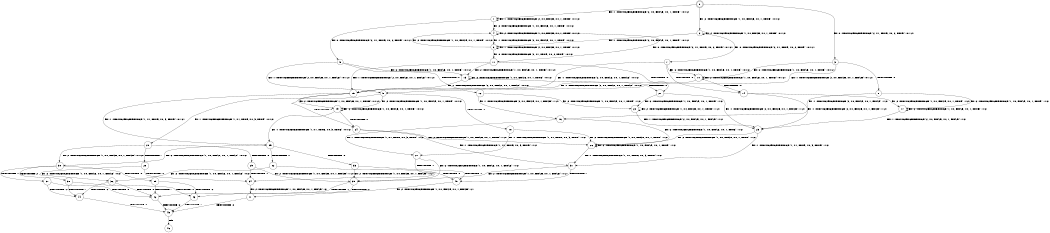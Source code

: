 digraph BCG {
size = "7, 10.5";
center = TRUE;
node [shape = circle];
0 [peripheries = 2];
0 -> 1 [label = "EX !1 !ATOMIC_EXCH_BRANCH (2, +0, FALSE, +0, 1, TRUE) !:0:1:2:"];
0 -> 2 [label = "EX !2 !ATOMIC_EXCH_BRANCH (1, +0, FALSE, +0, 1, TRUE) !:0:1:2:"];
0 -> 3 [label = "EX !0 !ATOMIC_EXCH_BRANCH (2, +1, TRUE, +0, 2, TRUE) !:0:1:2:"];
1 -> 4 [label = "EX !2 !ATOMIC_EXCH_BRANCH (1, +0, FALSE, +0, 1, TRUE) !:0:1:2:"];
1 -> 5 [label = "EX !0 !ATOMIC_EXCH_BRANCH (2, +1, TRUE, +0, 2, TRUE) !:0:1:2:"];
1 -> 1 [label = "EX !1 !ATOMIC_EXCH_BRANCH (2, +0, FALSE, +0, 1, TRUE) !:0:1:2:"];
2 -> 6 [label = "EX !1 !ATOMIC_EXCH_BRANCH (2, +0, FALSE, +0, 1, TRUE) !:0:1:2:"];
2 -> 7 [label = "EX !0 !ATOMIC_EXCH_BRANCH (2, +1, TRUE, +0, 2, TRUE) !:0:1:2:"];
2 -> 2 [label = "EX !2 !ATOMIC_EXCH_BRANCH (1, +0, FALSE, +0, 1, TRUE) !:0:1:2:"];
3 -> 8 [label = "TERMINATE !0"];
3 -> 9 [label = "EX !1 !ATOMIC_EXCH_BRANCH (2, +0, FALSE, +0, 1, FALSE) !:0:1:2:"];
3 -> 10 [label = "EX !2 !ATOMIC_EXCH_BRANCH (1, +0, FALSE, +0, 1, TRUE) !:0:1:2:"];
4 -> 11 [label = "EX !0 !ATOMIC_EXCH_BRANCH (2, +1, TRUE, +0, 2, TRUE) !:0:1:2:"];
4 -> 4 [label = "EX !2 !ATOMIC_EXCH_BRANCH (1, +0, FALSE, +0, 1, TRUE) !:0:1:2:"];
4 -> 6 [label = "EX !1 !ATOMIC_EXCH_BRANCH (2, +0, FALSE, +0, 1, TRUE) !:0:1:2:"];
5 -> 12 [label = "TERMINATE !0"];
5 -> 13 [label = "EX !2 !ATOMIC_EXCH_BRANCH (1, +0, FALSE, +0, 1, TRUE) !:0:1:2:"];
5 -> 9 [label = "EX !1 !ATOMIC_EXCH_BRANCH (2, +0, FALSE, +0, 1, FALSE) !:0:1:2:"];
6 -> 11 [label = "EX !0 !ATOMIC_EXCH_BRANCH (2, +1, TRUE, +0, 2, TRUE) !:0:1:2:"];
6 -> 4 [label = "EX !2 !ATOMIC_EXCH_BRANCH (1, +0, FALSE, +0, 1, TRUE) !:0:1:2:"];
6 -> 6 [label = "EX !1 !ATOMIC_EXCH_BRANCH (2, +0, FALSE, +0, 1, TRUE) !:0:1:2:"];
7 -> 14 [label = "TERMINATE !0"];
7 -> 15 [label = "EX !1 !ATOMIC_EXCH_BRANCH (2, +0, FALSE, +0, 1, FALSE) !:0:1:2:"];
7 -> 10 [label = "EX !2 !ATOMIC_EXCH_BRANCH (1, +0, FALSE, +0, 1, TRUE) !:0:1:2:"];
8 -> 16 [label = "EX !1 !ATOMIC_EXCH_BRANCH (2, +0, FALSE, +0, 1, FALSE) !:1:2:"];
8 -> 17 [label = "EX !2 !ATOMIC_EXCH_BRANCH (1, +0, FALSE, +0, 1, TRUE) !:1:2:"];
9 -> 18 [label = "TERMINATE !0"];
9 -> 19 [label = "EX !2 !ATOMIC_EXCH_BRANCH (1, +0, FALSE, +0, 1, TRUE) !:0:1:2:"];
9 -> 20 [label = "EX !1 !ATOMIC_EXCH_BRANCH (1, +1, TRUE, +0, 3, TRUE) !:0:1:2:"];
10 -> 14 [label = "TERMINATE !0"];
10 -> 15 [label = "EX !1 !ATOMIC_EXCH_BRANCH (2, +0, FALSE, +0, 1, FALSE) !:0:1:2:"];
10 -> 10 [label = "EX !2 !ATOMIC_EXCH_BRANCH (1, +0, FALSE, +0, 1, TRUE) !:0:1:2:"];
11 -> 21 [label = "TERMINATE !0"];
11 -> 13 [label = "EX !2 !ATOMIC_EXCH_BRANCH (1, +0, FALSE, +0, 1, TRUE) !:0:1:2:"];
11 -> 15 [label = "EX !1 !ATOMIC_EXCH_BRANCH (2, +0, FALSE, +0, 1, FALSE) !:0:1:2:"];
12 -> 22 [label = "EX !2 !ATOMIC_EXCH_BRANCH (1, +0, FALSE, +0, 1, TRUE) !:1:2:"];
12 -> 16 [label = "EX !1 !ATOMIC_EXCH_BRANCH (2, +0, FALSE, +0, 1, FALSE) !:1:2:"];
13 -> 21 [label = "TERMINATE !0"];
13 -> 13 [label = "EX !2 !ATOMIC_EXCH_BRANCH (1, +0, FALSE, +0, 1, TRUE) !:0:1:2:"];
13 -> 15 [label = "EX !1 !ATOMIC_EXCH_BRANCH (2, +0, FALSE, +0, 1, FALSE) !:0:1:2:"];
14 -> 23 [label = "EX !1 !ATOMIC_EXCH_BRANCH (2, +0, FALSE, +0, 1, FALSE) !:1:2:"];
14 -> 17 [label = "EX !2 !ATOMIC_EXCH_BRANCH (1, +0, FALSE, +0, 1, TRUE) !:1:2:"];
15 -> 24 [label = "TERMINATE !0"];
15 -> 19 [label = "EX !2 !ATOMIC_EXCH_BRANCH (1, +0, FALSE, +0, 1, TRUE) !:0:1:2:"];
15 -> 25 [label = "EX !1 !ATOMIC_EXCH_BRANCH (1, +1, TRUE, +0, 3, TRUE) !:0:1:2:"];
16 -> 26 [label = "EX !2 !ATOMIC_EXCH_BRANCH (1, +0, FALSE, +0, 1, TRUE) !:1:2:"];
16 -> 27 [label = "EX !1 !ATOMIC_EXCH_BRANCH (1, +1, TRUE, +0, 3, TRUE) !:1:2:"];
17 -> 23 [label = "EX !1 !ATOMIC_EXCH_BRANCH (2, +0, FALSE, +0, 1, FALSE) !:1:2:"];
17 -> 17 [label = "EX !2 !ATOMIC_EXCH_BRANCH (1, +0, FALSE, +0, 1, TRUE) !:1:2:"];
18 -> 26 [label = "EX !2 !ATOMIC_EXCH_BRANCH (1, +0, FALSE, +0, 1, TRUE) !:1:2:"];
18 -> 27 [label = "EX !1 !ATOMIC_EXCH_BRANCH (1, +1, TRUE, +0, 3, TRUE) !:1:2:"];
19 -> 24 [label = "TERMINATE !0"];
19 -> 19 [label = "EX !2 !ATOMIC_EXCH_BRANCH (1, +0, FALSE, +0, 1, TRUE) !:0:1:2:"];
19 -> 25 [label = "EX !1 !ATOMIC_EXCH_BRANCH (1, +1, TRUE, +0, 3, TRUE) !:0:1:2:"];
20 -> 28 [label = "TERMINATE !1"];
20 -> 29 [label = "TERMINATE !0"];
20 -> 30 [label = "EX !2 !ATOMIC_EXCH_BRANCH (1, +0, FALSE, +0, 1, FALSE) !:0:1:2:"];
21 -> 22 [label = "EX !2 !ATOMIC_EXCH_BRANCH (1, +0, FALSE, +0, 1, TRUE) !:1:2:"];
21 -> 23 [label = "EX !1 !ATOMIC_EXCH_BRANCH (2, +0, FALSE, +0, 1, FALSE) !:1:2:"];
22 -> 22 [label = "EX !2 !ATOMIC_EXCH_BRANCH (1, +0, FALSE, +0, 1, TRUE) !:1:2:"];
22 -> 23 [label = "EX !1 !ATOMIC_EXCH_BRANCH (2, +0, FALSE, +0, 1, FALSE) !:1:2:"];
23 -> 26 [label = "EX !2 !ATOMIC_EXCH_BRANCH (1, +0, FALSE, +0, 1, TRUE) !:1:2:"];
23 -> 31 [label = "EX !1 !ATOMIC_EXCH_BRANCH (1, +1, TRUE, +0, 3, TRUE) !:1:2:"];
24 -> 26 [label = "EX !2 !ATOMIC_EXCH_BRANCH (1, +0, FALSE, +0, 1, TRUE) !:1:2:"];
24 -> 31 [label = "EX !1 !ATOMIC_EXCH_BRANCH (1, +1, TRUE, +0, 3, TRUE) !:1:2:"];
25 -> 32 [label = "TERMINATE !1"];
25 -> 33 [label = "TERMINATE !0"];
25 -> 30 [label = "EX !2 !ATOMIC_EXCH_BRANCH (1, +0, FALSE, +0, 1, FALSE) !:0:1:2:"];
26 -> 26 [label = "EX !2 !ATOMIC_EXCH_BRANCH (1, +0, FALSE, +0, 1, TRUE) !:1:2:"];
26 -> 31 [label = "EX !1 !ATOMIC_EXCH_BRANCH (1, +1, TRUE, +0, 3, TRUE) !:1:2:"];
27 -> 34 [label = "TERMINATE !1"];
27 -> 35 [label = "EX !2 !ATOMIC_EXCH_BRANCH (1, +0, FALSE, +0, 1, FALSE) !:1:2:"];
28 -> 34 [label = "TERMINATE !0"];
28 -> 36 [label = "EX !2 !ATOMIC_EXCH_BRANCH (1, +0, FALSE, +0, 1, FALSE) !:0:2:"];
29 -> 34 [label = "TERMINATE !1"];
29 -> 35 [label = "EX !2 !ATOMIC_EXCH_BRANCH (1, +0, FALSE, +0, 1, FALSE) !:1:2:"];
30 -> 37 [label = "TERMINATE !1"];
30 -> 38 [label = "TERMINATE !2"];
30 -> 39 [label = "TERMINATE !0"];
31 -> 40 [label = "TERMINATE !1"];
31 -> 35 [label = "EX !2 !ATOMIC_EXCH_BRANCH (1, +0, FALSE, +0, 1, FALSE) !:1:2:"];
32 -> 40 [label = "TERMINATE !0"];
32 -> 36 [label = "EX !2 !ATOMIC_EXCH_BRANCH (1, +0, FALSE, +0, 1, FALSE) !:0:2:"];
33 -> 40 [label = "TERMINATE !1"];
33 -> 35 [label = "EX !2 !ATOMIC_EXCH_BRANCH (1, +0, FALSE, +0, 1, FALSE) !:1:2:"];
34 -> 41 [label = "EX !2 !ATOMIC_EXCH_BRANCH (1, +0, FALSE, +0, 1, FALSE) !:2:"];
35 -> 42 [label = "TERMINATE !1"];
35 -> 43 [label = "TERMINATE !2"];
36 -> 44 [label = "TERMINATE !2"];
36 -> 42 [label = "TERMINATE !0"];
37 -> 44 [label = "TERMINATE !2"];
37 -> 42 [label = "TERMINATE !0"];
38 -> 44 [label = "TERMINATE !1"];
38 -> 43 [label = "TERMINATE !0"];
39 -> 42 [label = "TERMINATE !1"];
39 -> 43 [label = "TERMINATE !2"];
40 -> 41 [label = "EX !2 !ATOMIC_EXCH_BRANCH (1, +0, FALSE, +0, 1, FALSE) !:2:"];
41 -> 45 [label = "TERMINATE !2"];
42 -> 45 [label = "TERMINATE !2"];
43 -> 45 [label = "TERMINATE !1"];
44 -> 45 [label = "TERMINATE !0"];
45 -> 46 [label = "exit"];
}
